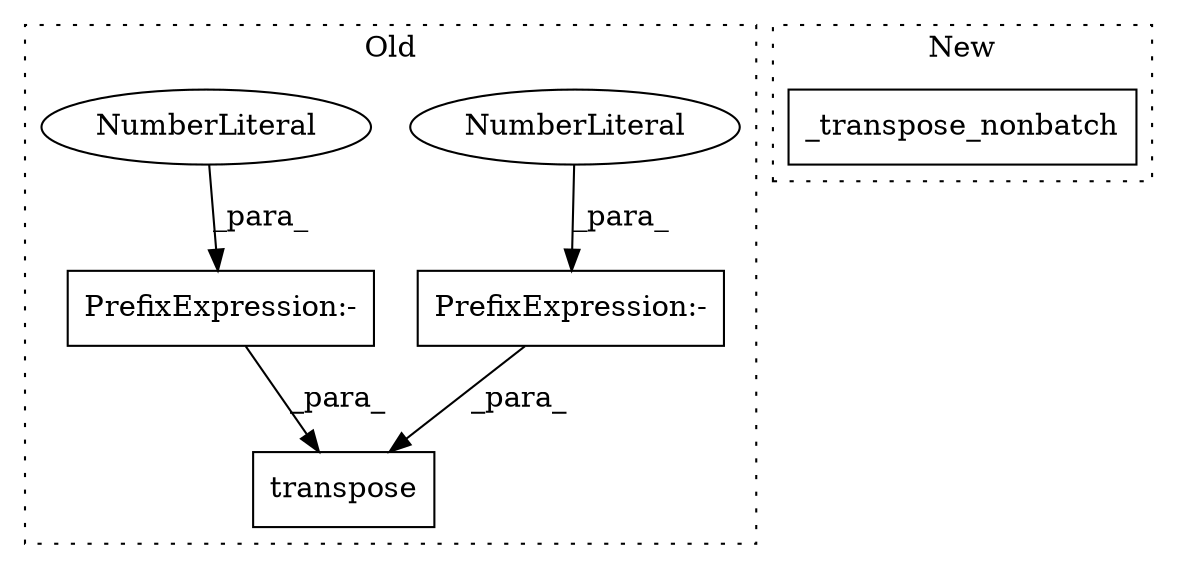 digraph G {
subgraph cluster0 {
1 [label="transpose" a="32" s="2582,2597" l="10,1" shape="box"];
3 [label="PrefixExpression:-" a="38" s="2592" l="1" shape="box"];
4 [label="NumberLiteral" a="34" s="2593" l="1" shape="ellipse"];
5 [label="PrefixExpression:-" a="38" s="2595" l="1" shape="box"];
6 [label="NumberLiteral" a="34" s="2596" l="1" shape="ellipse"];
label = "Old";
style="dotted";
}
subgraph cluster1 {
2 [label="_transpose_nonbatch" a="32" s="3775" l="21" shape="box"];
label = "New";
style="dotted";
}
3 -> 1 [label="_para_"];
4 -> 3 [label="_para_"];
5 -> 1 [label="_para_"];
6 -> 5 [label="_para_"];
}